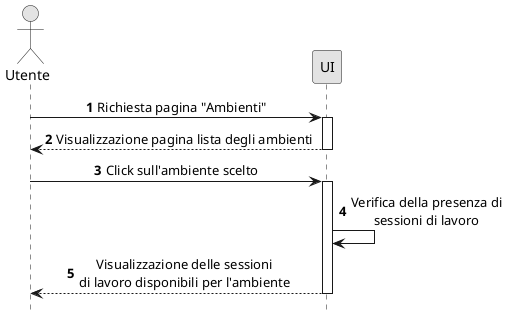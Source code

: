 
  ┌─┐
  ║"│
  └┬┘
  ┌┼┐
   │                                             ┌──┐
  ┌┴┐                                            │UI│
Utente                                           └┬─┘
 ┌┴┐        1 Richiesta pagina "Ambienti"         ┌┴┐
 │ │ ───────────────────────────────────────────> │ │
 └┬┘                                              │ │
  │ 2 Visualizzazione pagina lista degli ambienti │ │
  │ <─ ─ ─ ─ ─ ─ ─ ─ ─ ─ ─ ─ ─ ─ ─ ─ ─ ─ ─ ─ ─ ─ ─│ │
  │                                               └┬┘
  │          3 Click sull'ambiente scelto         │
  │ ──────────────────────────────────────────────>
  │                                               │
  │                                               │────┐
  │                                               │    │ <b>4</b>
  │                                               │<───┘ Verifica della presenza di
  │                                               │      sessioni di lavoro
  │                                               │
  │                                               │
 ┌┴┐     5 Visualizzazione delle sessioni         │
 │ │     di lavoro disponibili per l'ambiente     │
 │ │ <─ ─ ─ ─ ─ ─ ─ ─ ─ ─ ─ ─ ─ ─ ─ ─ ─ ─ ─ ─ ─ ─ ─
 └┬┘                                              │

@startuml
hide footbox
autonumber

skinparam shadowing false
skinparam sequenceMessageAlign center
skinparam monochrome true

Actor Utente
participant UI as Sistema

Utente -> Sistema   :   Richiesta pagina "Ambienti"     

activate Sistema
Sistema --> Utente  :   Visualizzazione pagina lista degli ambienti 
deactivate Sistema

Utente -> Sistema   :   Click sull'ambiente scelto

activate Sistema
Sistema -> Sistema  :   Verifica della presenza di\nsessioni di lavoro
Sistema --> Utente  :   Visualizzazione delle sessioni\ndi lavoro disponibili per l'ambiente
deactivate Sistema


@enduml
